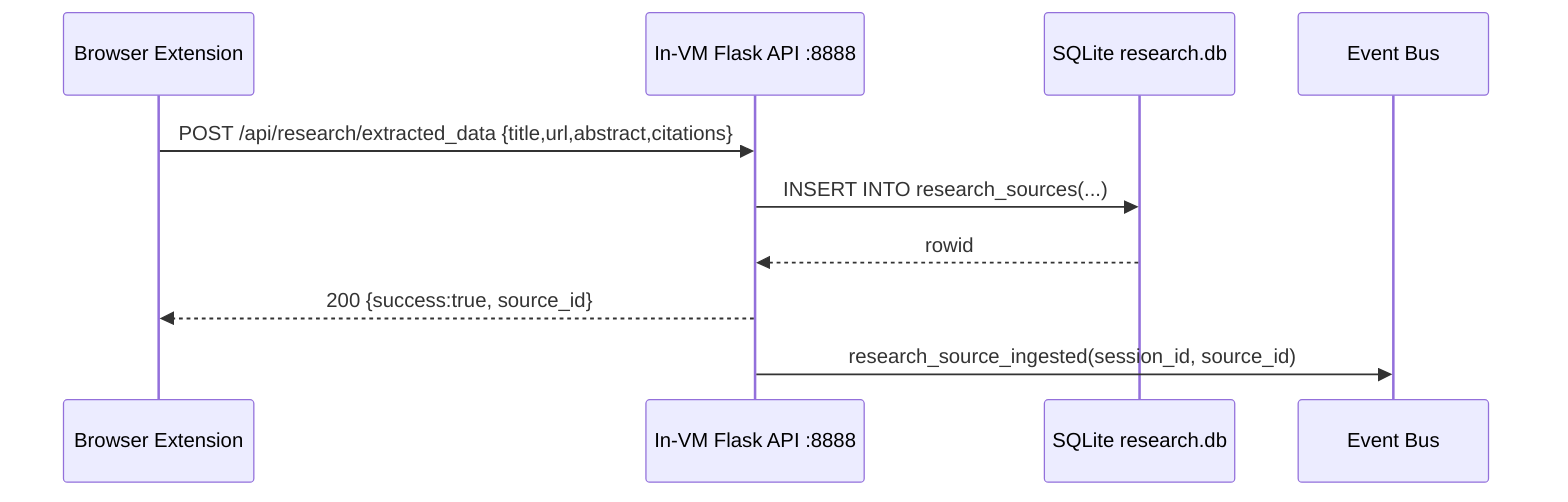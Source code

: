 sequenceDiagram
    participant EXT as Browser Extension
    participant API as In-VM Flask API :8888
    participant DB as SQLite research.db
    participant EV as Event Bus

    EXT->>API: POST /api/research/extracted_data {title,url,abstract,citations}
    API->>DB: INSERT INTO research_sources(...)
    DB-->>API: rowid
    API-->>EXT: 200 {success:true, source_id}
    API->>EV: research_source_ingested(session_id, source_id)